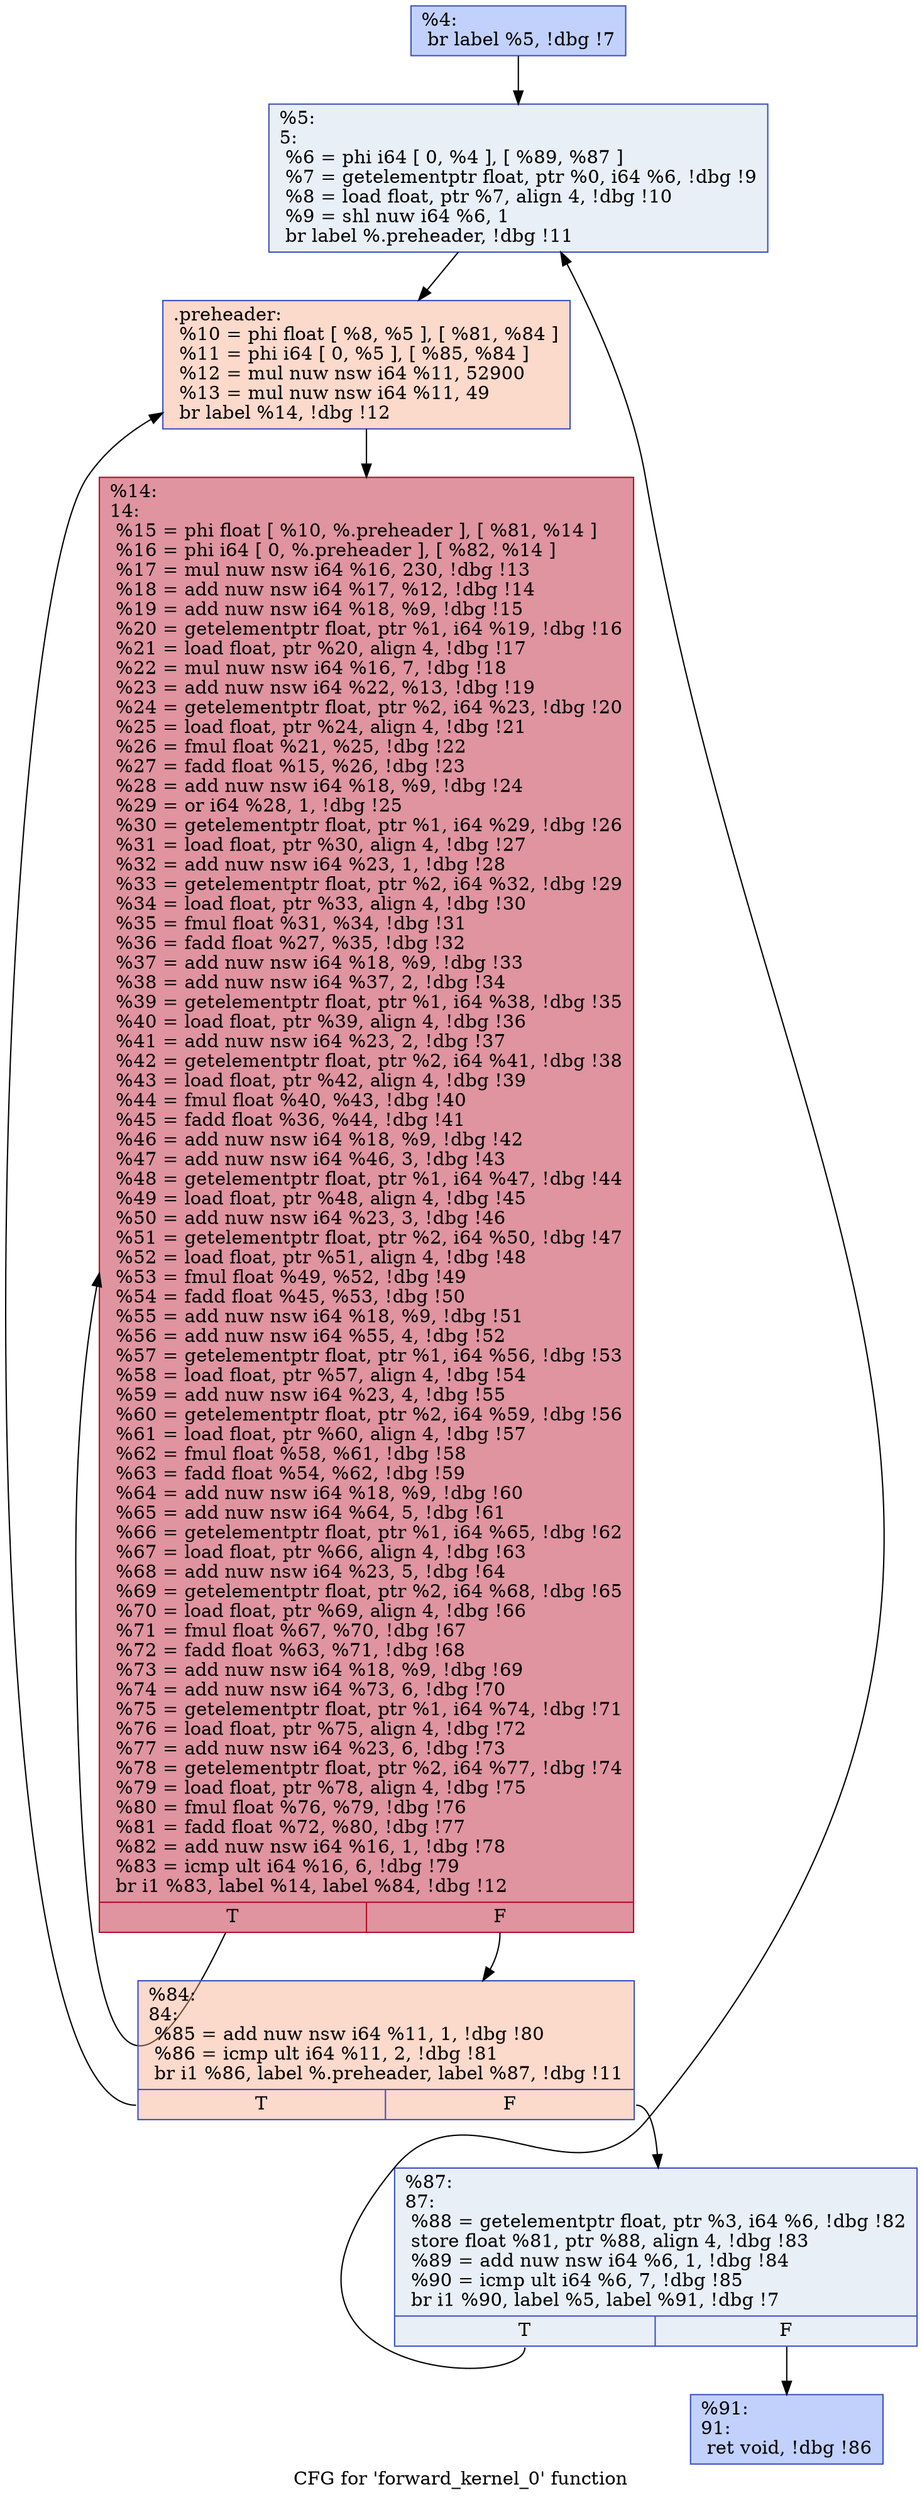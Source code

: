 digraph "CFG for 'forward_kernel_0' function" {
	label="CFG for 'forward_kernel_0' function";

	Node0x5584b2982bc0 [shape=record,color="#3d50c3ff", style=filled, fillcolor="#7396f570",label="{%4:\l  br label %5, !dbg !7\l}"];
	Node0x5584b2982bc0 -> Node0x5584b2982ca0;
	Node0x5584b2982ca0 [shape=record,color="#3d50c3ff", style=filled, fillcolor="#cedaeb70",label="{%5:\l5:                                                \l  %6 = phi i64 [ 0, %4 ], [ %89, %87 ]\l  %7 = getelementptr float, ptr %0, i64 %6, !dbg !9\l  %8 = load float, ptr %7, align 4, !dbg !10\l  %9 = shl nuw i64 %6, 1\l  br label %.preheader, !dbg !11\l}"];
	Node0x5584b2982ca0 -> Node0x5584b2982c50;
	Node0x5584b2982c50 [shape=record,color="#3d50c3ff", style=filled, fillcolor="#f7a88970",label="{.preheader:                                       \l  %10 = phi float [ %8, %5 ], [ %81, %84 ]\l  %11 = phi i64 [ 0, %5 ], [ %85, %84 ]\l  %12 = mul nuw nsw i64 %11, 52900\l  %13 = mul nuw nsw i64 %11, 49\l  br label %14, !dbg !12\l}"];
	Node0x5584b2982c50 -> Node0x5584b2984220;
	Node0x5584b2984220 [shape=record,color="#b70d28ff", style=filled, fillcolor="#b70d2870",label="{%14:\l14:                                               \l  %15 = phi float [ %10, %.preheader ], [ %81, %14 ]\l  %16 = phi i64 [ 0, %.preheader ], [ %82, %14 ]\l  %17 = mul nuw nsw i64 %16, 230, !dbg !13\l  %18 = add nuw nsw i64 %17, %12, !dbg !14\l  %19 = add nuw nsw i64 %18, %9, !dbg !15\l  %20 = getelementptr float, ptr %1, i64 %19, !dbg !16\l  %21 = load float, ptr %20, align 4, !dbg !17\l  %22 = mul nuw nsw i64 %16, 7, !dbg !18\l  %23 = add nuw nsw i64 %22, %13, !dbg !19\l  %24 = getelementptr float, ptr %2, i64 %23, !dbg !20\l  %25 = load float, ptr %24, align 4, !dbg !21\l  %26 = fmul float %21, %25, !dbg !22\l  %27 = fadd float %15, %26, !dbg !23\l  %28 = add nuw nsw i64 %18, %9, !dbg !24\l  %29 = or i64 %28, 1, !dbg !25\l  %30 = getelementptr float, ptr %1, i64 %29, !dbg !26\l  %31 = load float, ptr %30, align 4, !dbg !27\l  %32 = add nuw nsw i64 %23, 1, !dbg !28\l  %33 = getelementptr float, ptr %2, i64 %32, !dbg !29\l  %34 = load float, ptr %33, align 4, !dbg !30\l  %35 = fmul float %31, %34, !dbg !31\l  %36 = fadd float %27, %35, !dbg !32\l  %37 = add nuw nsw i64 %18, %9, !dbg !33\l  %38 = add nuw nsw i64 %37, 2, !dbg !34\l  %39 = getelementptr float, ptr %1, i64 %38, !dbg !35\l  %40 = load float, ptr %39, align 4, !dbg !36\l  %41 = add nuw nsw i64 %23, 2, !dbg !37\l  %42 = getelementptr float, ptr %2, i64 %41, !dbg !38\l  %43 = load float, ptr %42, align 4, !dbg !39\l  %44 = fmul float %40, %43, !dbg !40\l  %45 = fadd float %36, %44, !dbg !41\l  %46 = add nuw nsw i64 %18, %9, !dbg !42\l  %47 = add nuw nsw i64 %46, 3, !dbg !43\l  %48 = getelementptr float, ptr %1, i64 %47, !dbg !44\l  %49 = load float, ptr %48, align 4, !dbg !45\l  %50 = add nuw nsw i64 %23, 3, !dbg !46\l  %51 = getelementptr float, ptr %2, i64 %50, !dbg !47\l  %52 = load float, ptr %51, align 4, !dbg !48\l  %53 = fmul float %49, %52, !dbg !49\l  %54 = fadd float %45, %53, !dbg !50\l  %55 = add nuw nsw i64 %18, %9, !dbg !51\l  %56 = add nuw nsw i64 %55, 4, !dbg !52\l  %57 = getelementptr float, ptr %1, i64 %56, !dbg !53\l  %58 = load float, ptr %57, align 4, !dbg !54\l  %59 = add nuw nsw i64 %23, 4, !dbg !55\l  %60 = getelementptr float, ptr %2, i64 %59, !dbg !56\l  %61 = load float, ptr %60, align 4, !dbg !57\l  %62 = fmul float %58, %61, !dbg !58\l  %63 = fadd float %54, %62, !dbg !59\l  %64 = add nuw nsw i64 %18, %9, !dbg !60\l  %65 = add nuw nsw i64 %64, 5, !dbg !61\l  %66 = getelementptr float, ptr %1, i64 %65, !dbg !62\l  %67 = load float, ptr %66, align 4, !dbg !63\l  %68 = add nuw nsw i64 %23, 5, !dbg !64\l  %69 = getelementptr float, ptr %2, i64 %68, !dbg !65\l  %70 = load float, ptr %69, align 4, !dbg !66\l  %71 = fmul float %67, %70, !dbg !67\l  %72 = fadd float %63, %71, !dbg !68\l  %73 = add nuw nsw i64 %18, %9, !dbg !69\l  %74 = add nuw nsw i64 %73, 6, !dbg !70\l  %75 = getelementptr float, ptr %1, i64 %74, !dbg !71\l  %76 = load float, ptr %75, align 4, !dbg !72\l  %77 = add nuw nsw i64 %23, 6, !dbg !73\l  %78 = getelementptr float, ptr %2, i64 %77, !dbg !74\l  %79 = load float, ptr %78, align 4, !dbg !75\l  %80 = fmul float %76, %79, !dbg !76\l  %81 = fadd float %72, %80, !dbg !77\l  %82 = add nuw nsw i64 %16, 1, !dbg !78\l  %83 = icmp ult i64 %16, 6, !dbg !79\l  br i1 %83, label %14, label %84, !dbg !12\l|{<s0>T|<s1>F}}"];
	Node0x5584b2984220:s0 -> Node0x5584b2984220;
	Node0x5584b2984220:s1 -> Node0x5584b2983ea0;
	Node0x5584b2983ea0 [shape=record,color="#3d50c3ff", style=filled, fillcolor="#f7a88970",label="{%84:\l84:                                               \l  %85 = add nuw nsw i64 %11, 1, !dbg !80\l  %86 = icmp ult i64 %11, 2, !dbg !81\l  br i1 %86, label %.preheader, label %87, !dbg !11\l|{<s0>T|<s1>F}}"];
	Node0x5584b2983ea0:s0 -> Node0x5584b2982c50;
	Node0x5584b2983ea0:s1 -> Node0x5584b29834c0;
	Node0x5584b29834c0 [shape=record,color="#3d50c3ff", style=filled, fillcolor="#cedaeb70",label="{%87:\l87:                                               \l  %88 = getelementptr float, ptr %3, i64 %6, !dbg !82\l  store float %81, ptr %88, align 4, !dbg !83\l  %89 = add nuw nsw i64 %6, 1, !dbg !84\l  %90 = icmp ult i64 %6, 7, !dbg !85\l  br i1 %90, label %5, label %91, !dbg !7\l|{<s0>T|<s1>F}}"];
	Node0x5584b29834c0:s0 -> Node0x5584b2982ca0;
	Node0x5584b29834c0:s1 -> Node0x5584b298e0f0;
	Node0x5584b298e0f0 [shape=record,color="#3d50c3ff", style=filled, fillcolor="#7396f570",label="{%91:\l91:                                               \l  ret void, !dbg !86\l}"];
}

